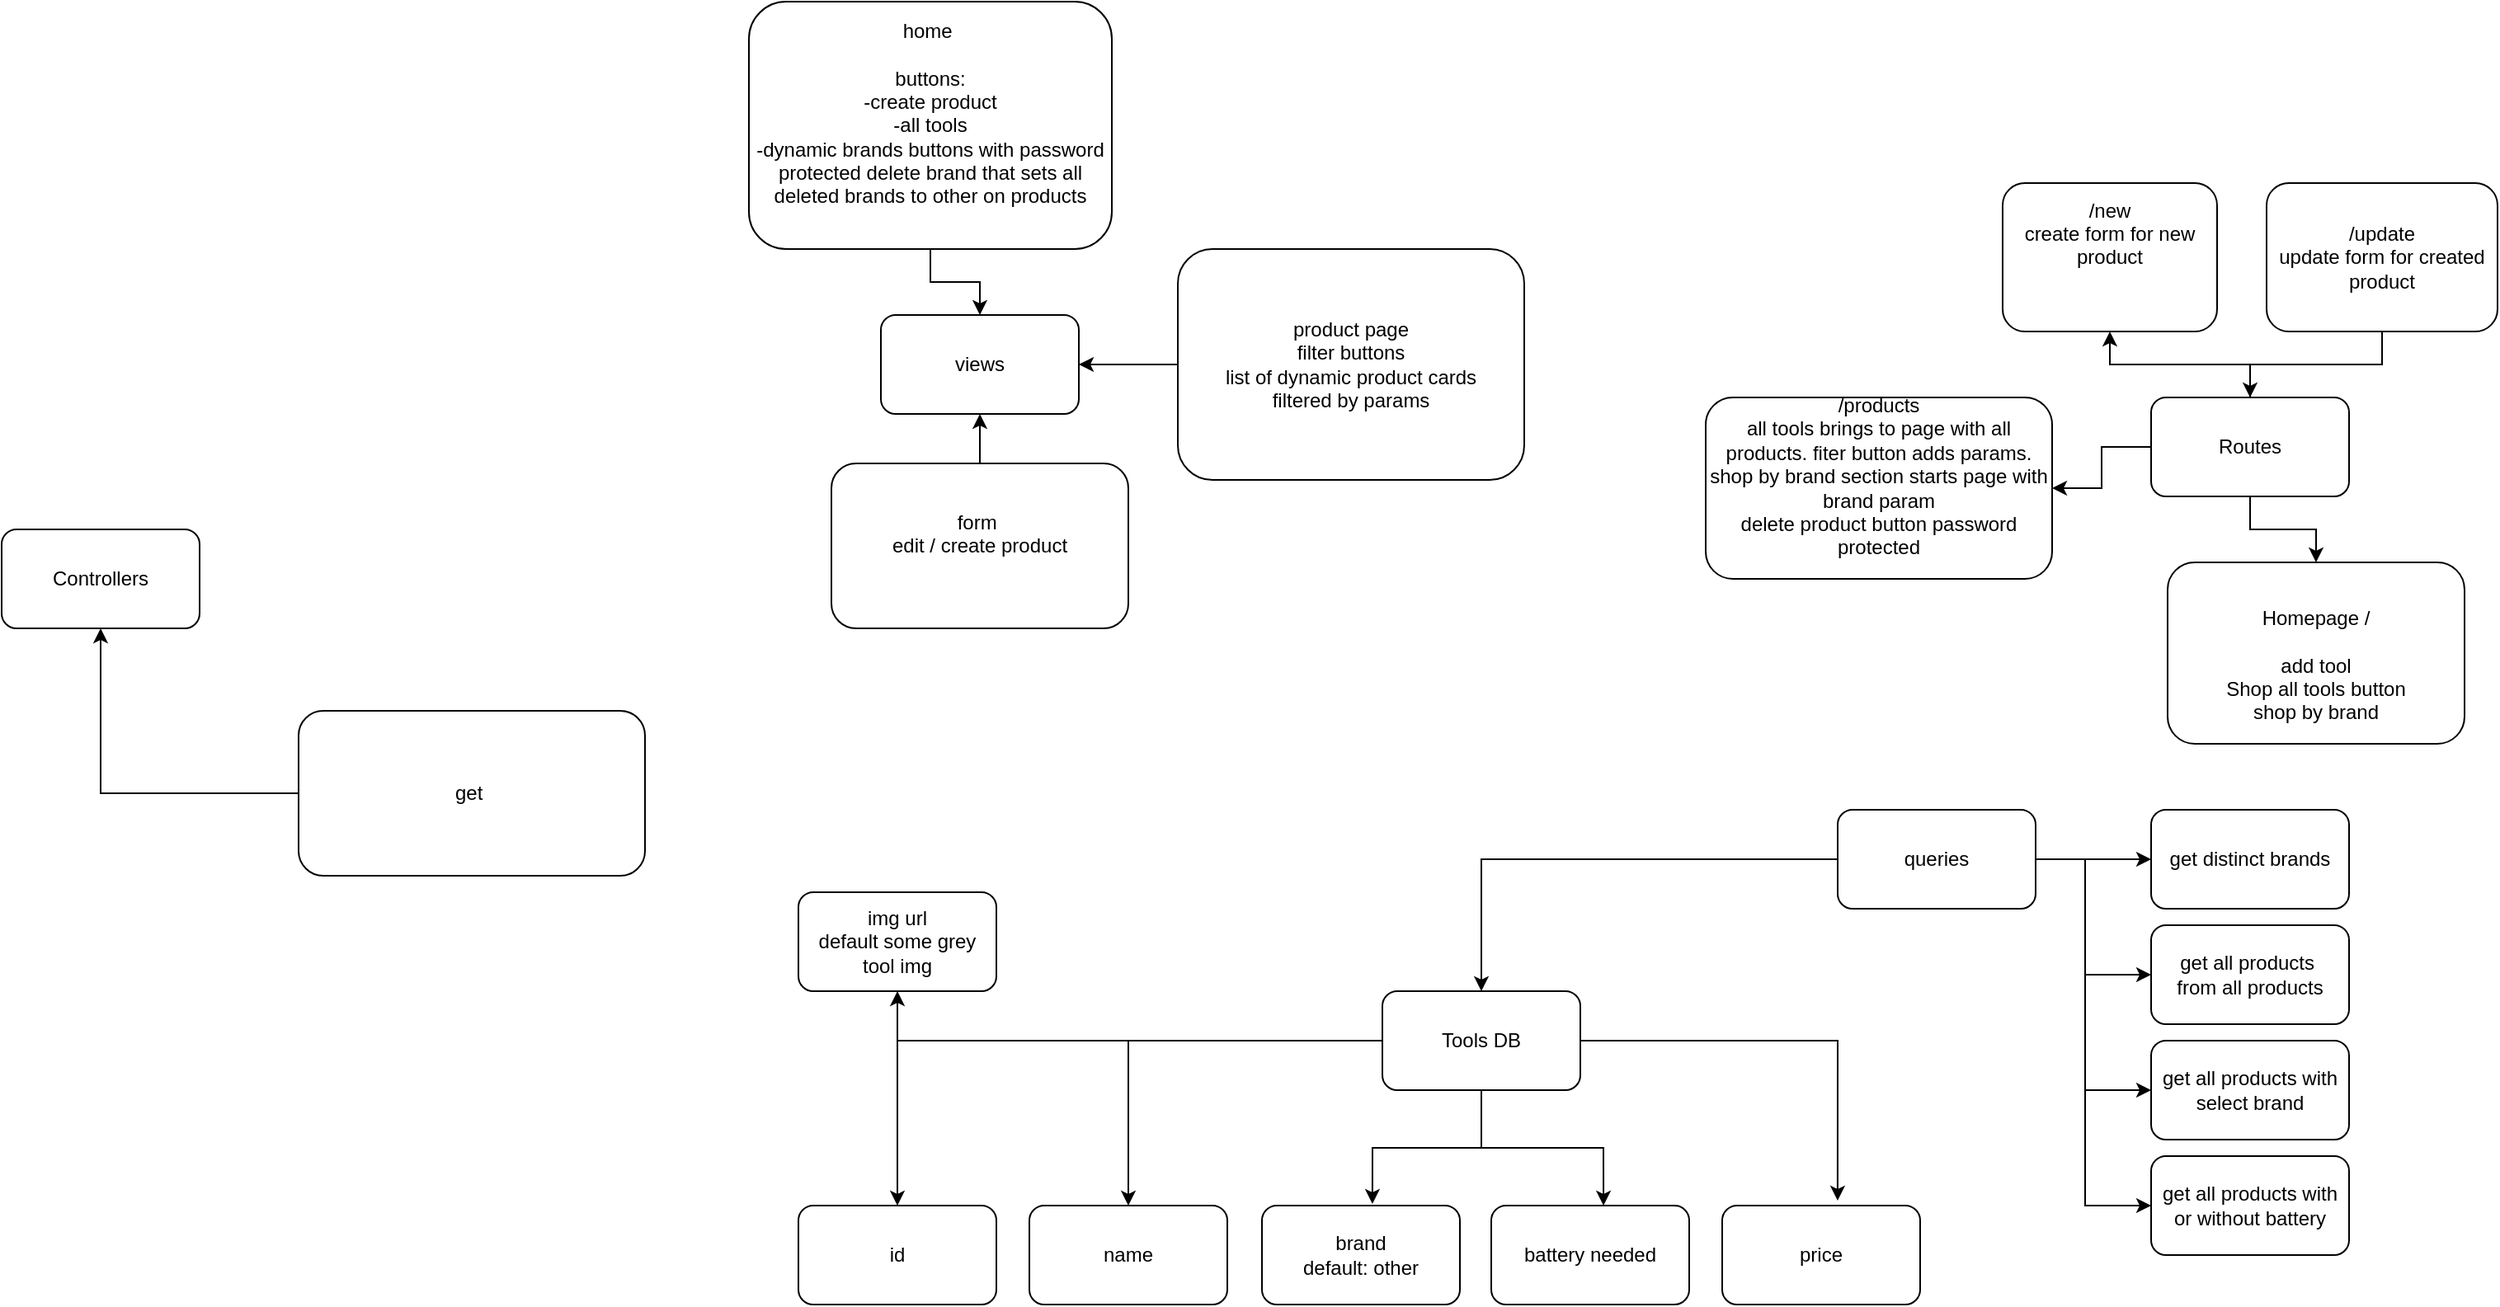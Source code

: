 <mxfile version="24.8.6">
  <diagram name="Page-1" id="DY307Kzbj8pJmxj_mCC6">
    <mxGraphModel dx="2216" dy="1955" grid="1" gridSize="10" guides="1" tooltips="1" connect="1" arrows="1" fold="1" page="1" pageScale="1" pageWidth="827" pageHeight="1169" math="0" shadow="0">
      <root>
        <mxCell id="0" />
        <mxCell id="1" parent="0" />
        <mxCell id="wPYnlqKum7DRrY_EThHI-8" style="edgeStyle=orthogonalEdgeStyle;rounded=0;orthogonalLoop=1;jettySize=auto;html=1;" edge="1" parent="1" source="wPYnlqKum7DRrY_EThHI-1" target="wPYnlqKum7DRrY_EThHI-2">
          <mxGeometry relative="1" as="geometry" />
        </mxCell>
        <mxCell id="wPYnlqKum7DRrY_EThHI-10" style="edgeStyle=orthogonalEdgeStyle;rounded=0;orthogonalLoop=1;jettySize=auto;html=1;entryX=0.5;entryY=0;entryDx=0;entryDy=0;" edge="1" parent="1" source="wPYnlqKum7DRrY_EThHI-1" target="wPYnlqKum7DRrY_EThHI-4">
          <mxGeometry relative="1" as="geometry" />
        </mxCell>
        <mxCell id="wPYnlqKum7DRrY_EThHI-1" value="Tools DB" style="rounded=1;whiteSpace=wrap;html=1;" vertex="1" parent="1">
          <mxGeometry x="354" y="30" width="120" height="60" as="geometry" />
        </mxCell>
        <mxCell id="wPYnlqKum7DRrY_EThHI-2" value="id" style="rounded=1;whiteSpace=wrap;html=1;" vertex="1" parent="1">
          <mxGeometry y="160" width="120" height="60" as="geometry" />
        </mxCell>
        <mxCell id="wPYnlqKum7DRrY_EThHI-3" value="brand&lt;div&gt;default: other&lt;/div&gt;" style="rounded=1;whiteSpace=wrap;html=1;" vertex="1" parent="1">
          <mxGeometry x="281" y="160" width="120" height="60" as="geometry" />
        </mxCell>
        <mxCell id="wPYnlqKum7DRrY_EThHI-4" value="name" style="rounded=1;whiteSpace=wrap;html=1;" vertex="1" parent="1">
          <mxGeometry x="140" y="160" width="120" height="60" as="geometry" />
        </mxCell>
        <mxCell id="wPYnlqKum7DRrY_EThHI-5" value="price" style="rounded=1;whiteSpace=wrap;html=1;" vertex="1" parent="1">
          <mxGeometry x="560" y="160" width="120" height="60" as="geometry" />
        </mxCell>
        <mxCell id="wPYnlqKum7DRrY_EThHI-6" value="battery needed" style="rounded=1;whiteSpace=wrap;html=1;" vertex="1" parent="1">
          <mxGeometry x="420" y="160" width="120" height="60" as="geometry" />
        </mxCell>
        <mxCell id="wPYnlqKum7DRrY_EThHI-9" style="edgeStyle=orthogonalEdgeStyle;rounded=0;orthogonalLoop=1;jettySize=auto;html=1;entryX=0.558;entryY=-0.017;entryDx=0;entryDy=0;entryPerimeter=0;" edge="1" parent="1" source="wPYnlqKum7DRrY_EThHI-1" target="wPYnlqKum7DRrY_EThHI-3">
          <mxGeometry relative="1" as="geometry" />
        </mxCell>
        <mxCell id="wPYnlqKum7DRrY_EThHI-11" style="edgeStyle=orthogonalEdgeStyle;rounded=0;orthogonalLoop=1;jettySize=auto;html=1;entryX=0.567;entryY=0;entryDx=0;entryDy=0;entryPerimeter=0;" edge="1" parent="1" source="wPYnlqKum7DRrY_EThHI-1" target="wPYnlqKum7DRrY_EThHI-6">
          <mxGeometry relative="1" as="geometry" />
        </mxCell>
        <mxCell id="wPYnlqKum7DRrY_EThHI-12" style="edgeStyle=orthogonalEdgeStyle;rounded=0;orthogonalLoop=1;jettySize=auto;html=1;entryX=0.583;entryY=-0.05;entryDx=0;entryDy=0;entryPerimeter=0;" edge="1" parent="1" source="wPYnlqKum7DRrY_EThHI-1" target="wPYnlqKum7DRrY_EThHI-5">
          <mxGeometry relative="1" as="geometry" />
        </mxCell>
        <mxCell id="wPYnlqKum7DRrY_EThHI-15" value="" style="edgeStyle=orthogonalEdgeStyle;rounded=0;orthogonalLoop=1;jettySize=auto;html=1;" edge="1" parent="1" source="wPYnlqKum7DRrY_EThHI-13" target="wPYnlqKum7DRrY_EThHI-14">
          <mxGeometry relative="1" as="geometry" />
        </mxCell>
        <mxCell id="wPYnlqKum7DRrY_EThHI-17" value="" style="edgeStyle=orthogonalEdgeStyle;rounded=0;orthogonalLoop=1;jettySize=auto;html=1;" edge="1" parent="1" source="wPYnlqKum7DRrY_EThHI-13" target="wPYnlqKum7DRrY_EThHI-16">
          <mxGeometry relative="1" as="geometry" />
        </mxCell>
        <mxCell id="wPYnlqKum7DRrY_EThHI-19" value="" style="edgeStyle=orthogonalEdgeStyle;rounded=0;orthogonalLoop=1;jettySize=auto;html=1;" edge="1" parent="1" source="wPYnlqKum7DRrY_EThHI-13" target="wPYnlqKum7DRrY_EThHI-18">
          <mxGeometry relative="1" as="geometry" />
        </mxCell>
        <mxCell id="wPYnlqKum7DRrY_EThHI-13" value="Routes" style="rounded=1;whiteSpace=wrap;html=1;" vertex="1" parent="1">
          <mxGeometry x="820" y="-330" width="120" height="60" as="geometry" />
        </mxCell>
        <mxCell id="wPYnlqKum7DRrY_EThHI-14" value="&lt;div&gt;&lt;br&gt;&lt;/div&gt;&lt;div&gt;&lt;br&gt;&lt;/div&gt;&lt;div&gt;&lt;br&gt;&lt;/div&gt;&lt;div&gt;Homepage /&lt;/div&gt;&lt;div&gt;&lt;br&gt;&lt;/div&gt;&lt;div&gt;add tool&lt;/div&gt;&lt;div&gt;Shop all tools button&lt;/div&gt;&lt;div&gt;shop by brand&lt;/div&gt;&lt;div&gt;&lt;br&gt;&lt;/div&gt;&lt;div&gt;&lt;br&gt;&lt;/div&gt;" style="rounded=1;whiteSpace=wrap;html=1;" vertex="1" parent="1">
          <mxGeometry x="830" y="-230" width="180" height="110" as="geometry" />
        </mxCell>
        <mxCell id="wPYnlqKum7DRrY_EThHI-16" value="/products&lt;div&gt;all tools brings to page with all products. fiter button adds params.&lt;/div&gt;&lt;div&gt;shop by brand section starts page with brand param&lt;/div&gt;&lt;div&gt;delete product button password protected&lt;/div&gt;&lt;div&gt;&amp;nbsp;&lt;/div&gt;" style="rounded=1;whiteSpace=wrap;html=1;" vertex="1" parent="1">
          <mxGeometry x="550" y="-330" width="210" height="110" as="geometry" />
        </mxCell>
        <mxCell id="wPYnlqKum7DRrY_EThHI-18" value="/new&lt;div&gt;create form for &lt;span style=&quot;background-color: initial;&quot;&gt;new product&lt;/span&gt;&lt;/div&gt;&lt;div&gt;&lt;br&gt;&lt;/div&gt;&lt;div&gt;&lt;br&gt;&lt;/div&gt;" style="rounded=1;whiteSpace=wrap;html=1;" vertex="1" parent="1">
          <mxGeometry x="730" y="-460" width="130" height="90" as="geometry" />
        </mxCell>
        <mxCell id="wPYnlqKum7DRrY_EThHI-22" value="" style="edgeStyle=orthogonalEdgeStyle;rounded=0;orthogonalLoop=1;jettySize=auto;html=1;" edge="1" parent="1" source="wPYnlqKum7DRrY_EThHI-21" target="wPYnlqKum7DRrY_EThHI-13">
          <mxGeometry relative="1" as="geometry" />
        </mxCell>
        <mxCell id="wPYnlqKum7DRrY_EThHI-21" value="/update&lt;div&gt;update form for created product&lt;/div&gt;" style="rounded=1;whiteSpace=wrap;html=1;" vertex="1" parent="1">
          <mxGeometry x="890" y="-460" width="140" height="90" as="geometry" />
        </mxCell>
        <mxCell id="wPYnlqKum7DRrY_EThHI-23" value="views" style="rounded=1;whiteSpace=wrap;html=1;" vertex="1" parent="1">
          <mxGeometry x="50" y="-380" width="120" height="60" as="geometry" />
        </mxCell>
        <mxCell id="wPYnlqKum7DRrY_EThHI-25" value="" style="edgeStyle=orthogonalEdgeStyle;rounded=0;orthogonalLoop=1;jettySize=auto;html=1;" edge="1" parent="1" source="wPYnlqKum7DRrY_EThHI-24" target="wPYnlqKum7DRrY_EThHI-23">
          <mxGeometry relative="1" as="geometry" />
        </mxCell>
        <mxCell id="wPYnlqKum7DRrY_EThHI-24" value="home&amp;nbsp;&lt;div&gt;&lt;br&gt;&lt;div&gt;buttons:&lt;/div&gt;&lt;div&gt;-create product&lt;/div&gt;&lt;div&gt;-all tools&lt;/div&gt;&lt;div&gt;-dynamic brands buttons with password protected delete brand that sets all deleted brands to other on products&lt;/div&gt;&lt;div&gt;&lt;br&gt;&lt;/div&gt;&lt;/div&gt;" style="rounded=1;whiteSpace=wrap;html=1;" vertex="1" parent="1">
          <mxGeometry x="-30" y="-570" width="220" height="150" as="geometry" />
        </mxCell>
        <mxCell id="wPYnlqKum7DRrY_EThHI-28" value="" style="edgeStyle=orthogonalEdgeStyle;rounded=0;orthogonalLoop=1;jettySize=auto;html=1;" edge="1" parent="1" source="wPYnlqKum7DRrY_EThHI-26" target="wPYnlqKum7DRrY_EThHI-23">
          <mxGeometry relative="1" as="geometry" />
        </mxCell>
        <mxCell id="wPYnlqKum7DRrY_EThHI-26" value="product page&lt;div&gt;&lt;span style=&quot;background-color: initial;&quot;&gt;filter buttons&lt;/span&gt;&lt;/div&gt;&lt;div&gt;&lt;span style=&quot;background-color: initial;&quot;&gt;list of dynamic product cards&lt;/span&gt;&lt;/div&gt;&lt;div&gt;&lt;span style=&quot;background-color: initial;&quot;&gt;filtered by params&lt;/span&gt;&lt;/div&gt;" style="rounded=1;whiteSpace=wrap;html=1;" vertex="1" parent="1">
          <mxGeometry x="230" y="-420" width="210" height="140" as="geometry" />
        </mxCell>
        <mxCell id="wPYnlqKum7DRrY_EThHI-30" value="" style="edgeStyle=orthogonalEdgeStyle;rounded=0;orthogonalLoop=1;jettySize=auto;html=1;" edge="1" parent="1" source="wPYnlqKum7DRrY_EThHI-29" target="wPYnlqKum7DRrY_EThHI-23">
          <mxGeometry relative="1" as="geometry" />
        </mxCell>
        <mxCell id="wPYnlqKum7DRrY_EThHI-29" value="form&amp;nbsp;&lt;div&gt;edit / create product&lt;/div&gt;&lt;div&gt;&lt;br&gt;&lt;/div&gt;" style="rounded=1;whiteSpace=wrap;html=1;" vertex="1" parent="1">
          <mxGeometry x="20" y="-290" width="180" height="100" as="geometry" />
        </mxCell>
        <mxCell id="wPYnlqKum7DRrY_EThHI-31" value="Controllers" style="rounded=1;whiteSpace=wrap;html=1;" vertex="1" parent="1">
          <mxGeometry x="-483" y="-250" width="120" height="60" as="geometry" />
        </mxCell>
        <mxCell id="wPYnlqKum7DRrY_EThHI-35" value="" style="edgeStyle=orthogonalEdgeStyle;rounded=0;orthogonalLoop=1;jettySize=auto;html=1;" edge="1" parent="1" source="wPYnlqKum7DRrY_EThHI-32" target="wPYnlqKum7DRrY_EThHI-31">
          <mxGeometry relative="1" as="geometry" />
        </mxCell>
        <mxCell id="wPYnlqKum7DRrY_EThHI-32" value="get&amp;nbsp;" style="rounded=1;whiteSpace=wrap;html=1;" vertex="1" parent="1">
          <mxGeometry x="-303" y="-140" width="210" height="100" as="geometry" />
        </mxCell>
        <mxCell id="wPYnlqKum7DRrY_EThHI-37" value="" style="edgeStyle=orthogonalEdgeStyle;rounded=0;orthogonalLoop=1;jettySize=auto;html=1;" edge="1" parent="1" source="wPYnlqKum7DRrY_EThHI-36" target="wPYnlqKum7DRrY_EThHI-1">
          <mxGeometry relative="1" as="geometry" />
        </mxCell>
        <mxCell id="wPYnlqKum7DRrY_EThHI-36" value="queries" style="rounded=1;whiteSpace=wrap;html=1;" vertex="1" parent="1">
          <mxGeometry x="630" y="-80" width="120" height="60" as="geometry" />
        </mxCell>
        <mxCell id="wPYnlqKum7DRrY_EThHI-38" value="get distinct brands" style="rounded=1;whiteSpace=wrap;html=1;" vertex="1" parent="1">
          <mxGeometry x="820" y="-80" width="120" height="60" as="geometry" />
        </mxCell>
        <mxCell id="wPYnlqKum7DRrY_EThHI-40" value="get all products&amp;nbsp;&lt;div&gt;from all products&lt;/div&gt;" style="rounded=1;whiteSpace=wrap;html=1;" vertex="1" parent="1">
          <mxGeometry x="820" y="-10" width="120" height="60" as="geometry" />
        </mxCell>
        <mxCell id="wPYnlqKum7DRrY_EThHI-41" value="" style="endArrow=classic;html=1;rounded=0;entryX=0;entryY=0.5;entryDx=0;entryDy=0;exitX=1;exitY=0.5;exitDx=0;exitDy=0;" edge="1" parent="1" source="wPYnlqKum7DRrY_EThHI-36" target="wPYnlqKum7DRrY_EThHI-38">
          <mxGeometry width="50" height="50" relative="1" as="geometry">
            <mxPoint x="410" y="-110" as="sourcePoint" />
            <mxPoint x="460" y="-160" as="targetPoint" />
            <Array as="points" />
          </mxGeometry>
        </mxCell>
        <mxCell id="wPYnlqKum7DRrY_EThHI-42" value="" style="endArrow=classic;html=1;rounded=0;entryX=0;entryY=0.5;entryDx=0;entryDy=0;" edge="1" parent="1" target="wPYnlqKum7DRrY_EThHI-40">
          <mxGeometry width="50" height="50" relative="1" as="geometry">
            <mxPoint x="780" y="-50" as="sourcePoint" />
            <mxPoint x="460" y="-160" as="targetPoint" />
            <Array as="points">
              <mxPoint x="780" y="20" />
            </Array>
          </mxGeometry>
        </mxCell>
        <mxCell id="wPYnlqKum7DRrY_EThHI-43" value="get all products with select brand" style="rounded=1;whiteSpace=wrap;html=1;" vertex="1" parent="1">
          <mxGeometry x="820" y="60" width="120" height="60" as="geometry" />
        </mxCell>
        <mxCell id="wPYnlqKum7DRrY_EThHI-44" value="get all products with or without battery" style="rounded=1;whiteSpace=wrap;html=1;" vertex="1" parent="1">
          <mxGeometry x="820" y="130" width="120" height="60" as="geometry" />
        </mxCell>
        <mxCell id="wPYnlqKum7DRrY_EThHI-46" value="" style="endArrow=classic;html=1;rounded=0;entryX=0;entryY=0.5;entryDx=0;entryDy=0;" edge="1" parent="1" target="wPYnlqKum7DRrY_EThHI-43">
          <mxGeometry width="50" height="50" relative="1" as="geometry">
            <mxPoint x="780" y="20" as="sourcePoint" />
            <mxPoint x="800" y="80" as="targetPoint" />
            <Array as="points">
              <mxPoint x="780" y="90" />
            </Array>
          </mxGeometry>
        </mxCell>
        <mxCell id="wPYnlqKum7DRrY_EThHI-47" value="" style="endArrow=classic;html=1;rounded=0;" edge="1" parent="1">
          <mxGeometry width="50" height="50" relative="1" as="geometry">
            <mxPoint x="780" y="90" as="sourcePoint" />
            <mxPoint x="820" y="160" as="targetPoint" />
            <Array as="points">
              <mxPoint x="780" y="160" />
            </Array>
          </mxGeometry>
        </mxCell>
        <mxCell id="wPYnlqKum7DRrY_EThHI-48" value="img url&lt;div&gt;default some grey tool img&lt;/div&gt;" style="rounded=1;whiteSpace=wrap;html=1;" vertex="1" parent="1">
          <mxGeometry y="-30" width="120" height="60" as="geometry" />
        </mxCell>
        <mxCell id="wPYnlqKum7DRrY_EThHI-49" value="" style="endArrow=classic;html=1;rounded=0;entryX=0.5;entryY=1;entryDx=0;entryDy=0;" edge="1" parent="1" target="wPYnlqKum7DRrY_EThHI-48">
          <mxGeometry width="50" height="50" relative="1" as="geometry">
            <mxPoint x="160" y="60" as="sourcePoint" />
            <mxPoint x="70" y="30" as="targetPoint" />
            <Array as="points">
              <mxPoint x="60" y="60" />
            </Array>
          </mxGeometry>
        </mxCell>
      </root>
    </mxGraphModel>
  </diagram>
</mxfile>
